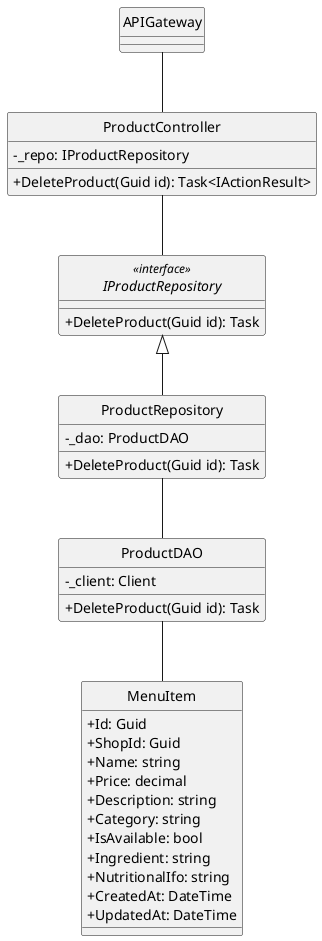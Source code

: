 @startuml
hide circle
skinparam classAttributeIconSize 0
skinparam linetype ortho

class APIGateway {
}

class ProductController {
    - _repo: IProductRepository
    + DeleteProduct(Guid id): Task<IActionResult>
}

interface IProductRepository<<interface>> {
    + DeleteProduct(Guid id): Task
}

class ProductRepository {
    - _dao: ProductDAO
    + DeleteProduct(Guid id): Task
}

class ProductDAO {
    - _client: Client
    + DeleteProduct(Guid id): Task
}

class MenuItem {
    + Id: Guid
    + ShopId: Guid
    + Name: string
    + Price: decimal
    + Description: string
    + Category: string
    + IsAvailable: bool
    + Ingredient: string
    + NutritionalIfo: string
    + CreatedAt: DateTime
    + UpdatedAt: DateTime
}



APIGateway -- ProductController
ProductController -- IProductRepository
IProductRepository <|-- ProductRepository
ProductRepository -- ProductDAO
ProductDAO -- MenuItem
@enduml
 